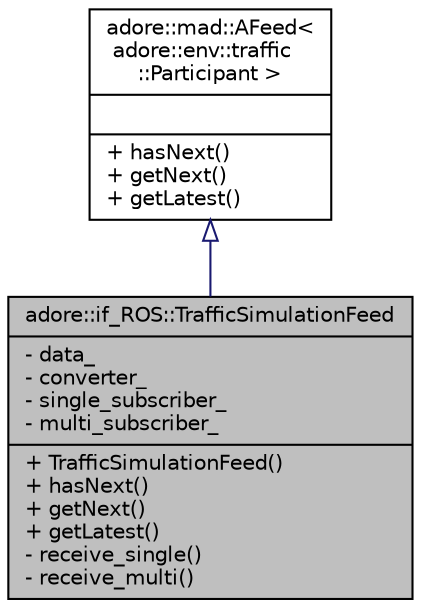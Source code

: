 digraph "adore::if_ROS::TrafficSimulationFeed"
{
 // LATEX_PDF_SIZE
  edge [fontname="Helvetica",fontsize="10",labelfontname="Helvetica",labelfontsize="10"];
  node [fontname="Helvetica",fontsize="10",shape=record];
  Node1 [label="{adore::if_ROS::TrafficSimulationFeed\n|- data_\l- converter_\l- single_subscriber_\l- multi_subscriber_\l|+ TrafficSimulationFeed()\l+ hasNext()\l+ getNext()\l+ getLatest()\l- receive_single()\l- receive_multi()\l}",height=0.2,width=0.4,color="black", fillcolor="grey75", style="filled", fontcolor="black",tooltip=" "];
  Node2 -> Node1 [dir="back",color="midnightblue",fontsize="10",style="solid",arrowtail="onormal",fontname="Helvetica"];
  Node2 [label="{adore::mad::AFeed\<\l adore::env::traffic\l::Participant \>\n||+ hasNext()\l+ getNext()\l+ getLatest()\l}",height=0.2,width=0.4,color="black", fillcolor="white", style="filled",URL="$classadore_1_1mad_1_1AFeed.html",tooltip=" "];
}
